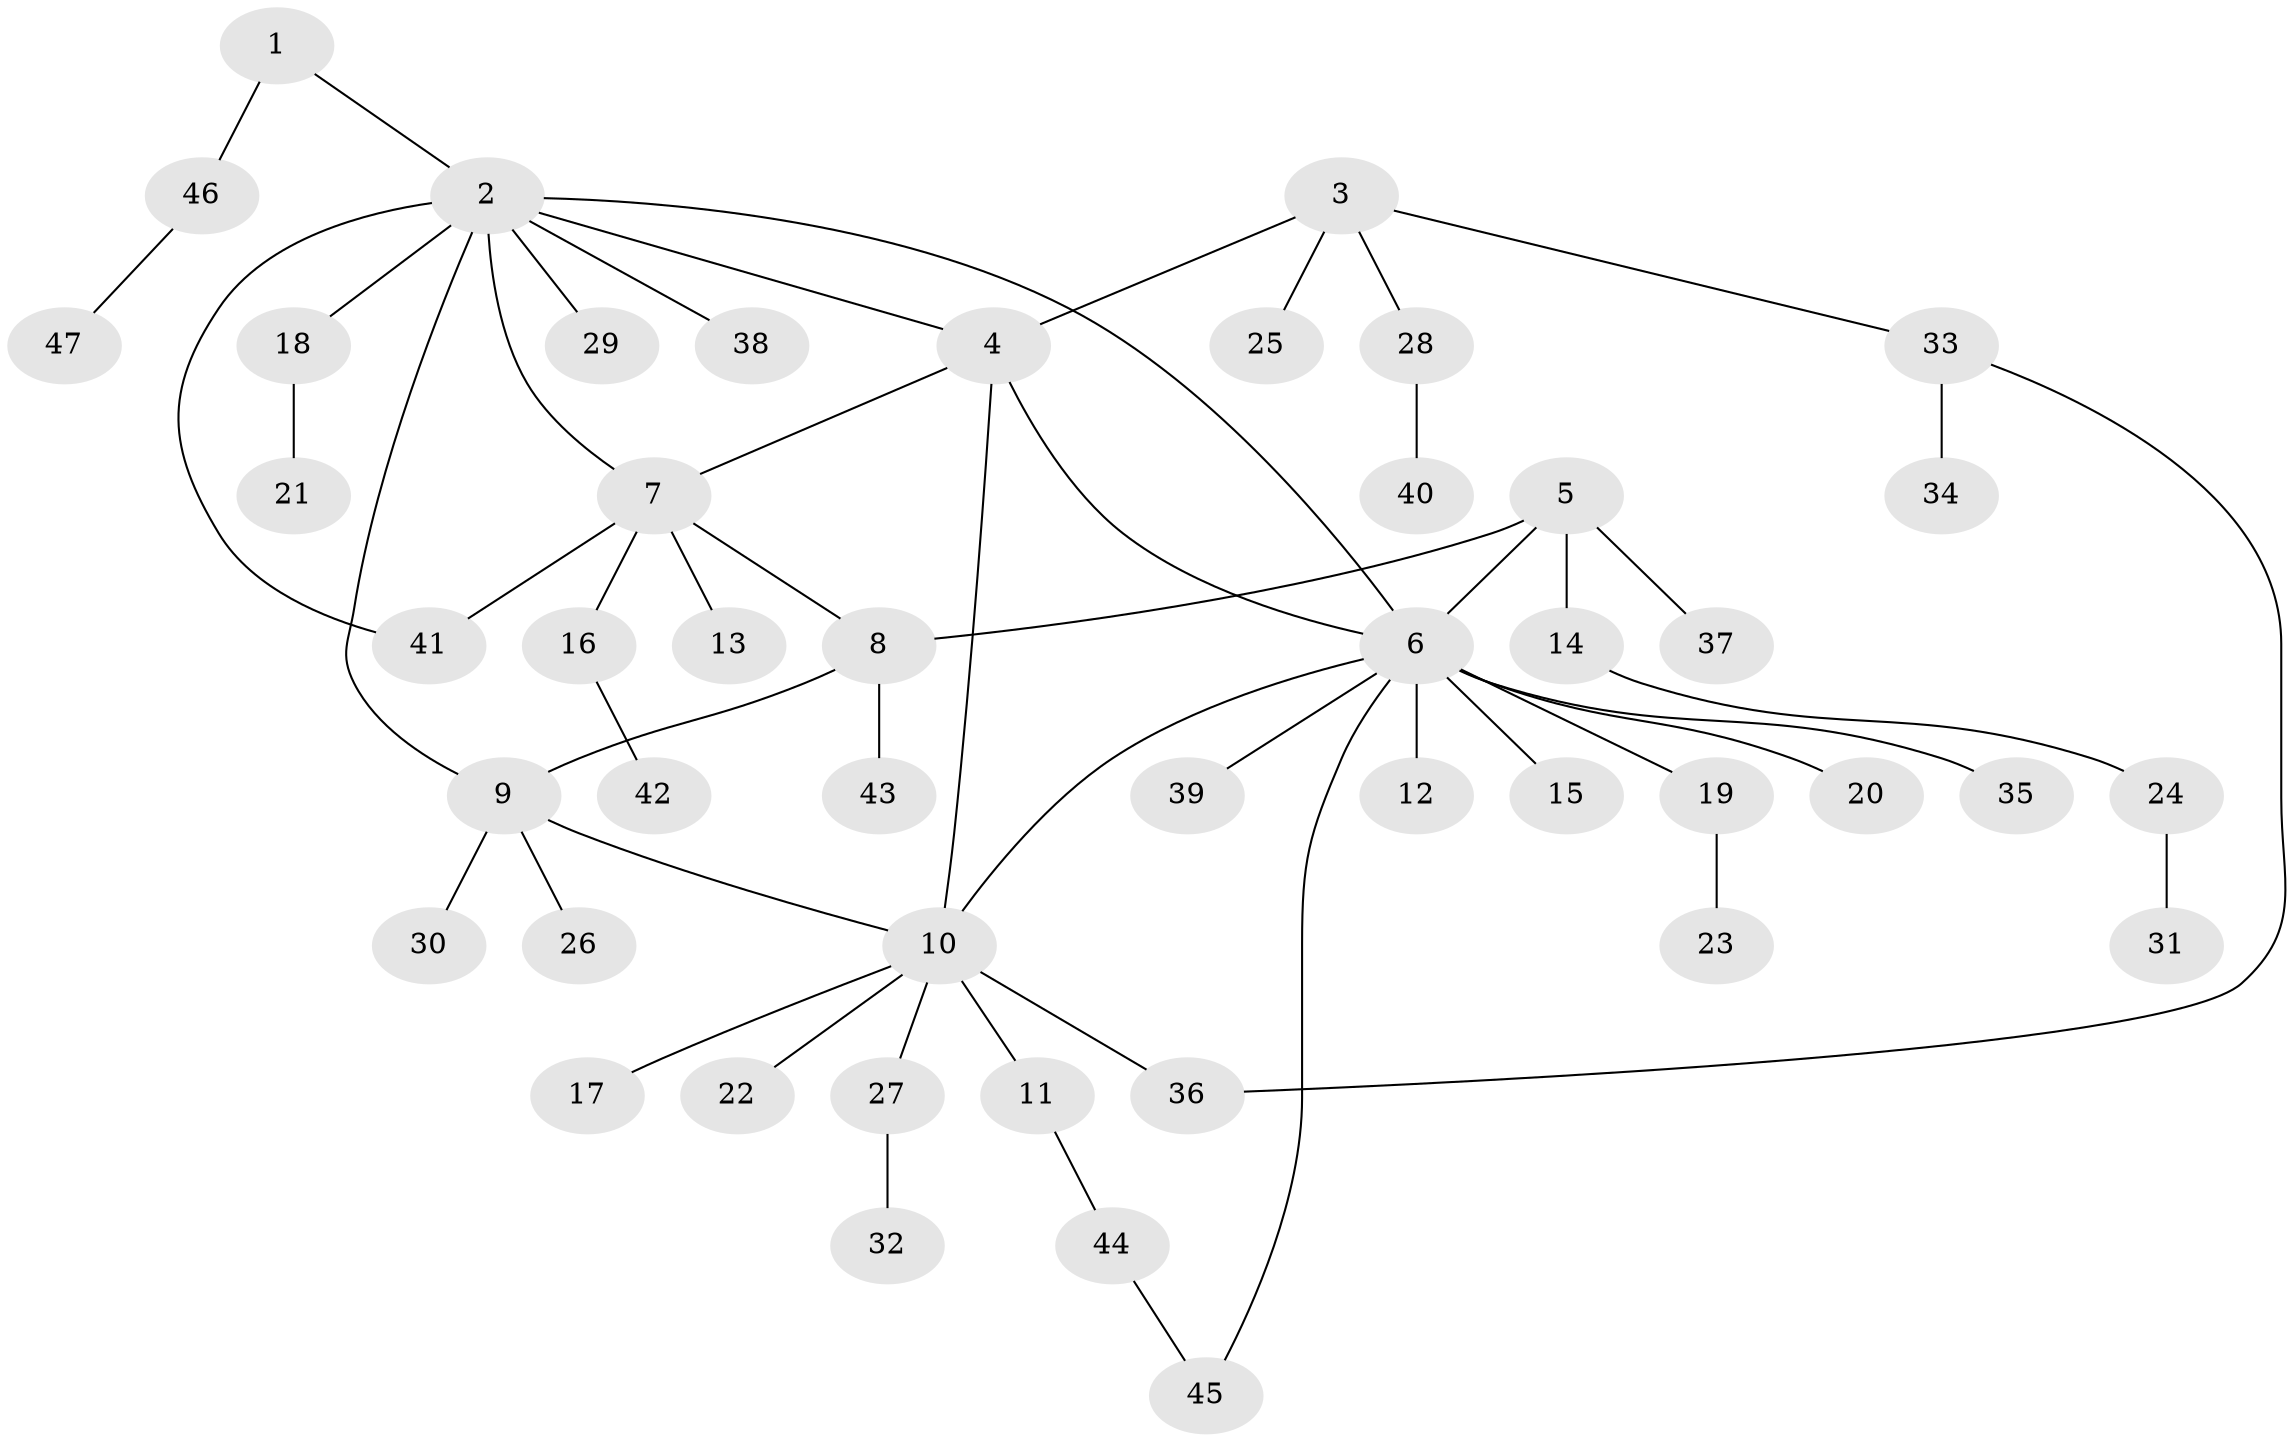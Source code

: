 // coarse degree distribution, {3: 0.3333333333333333, 5: 0.13333333333333333, 7: 0.06666666666666667, 1: 0.4, 2: 0.06666666666666667}
// Generated by graph-tools (version 1.1) at 2025/52/03/04/25 22:52:06]
// undirected, 47 vertices, 55 edges
graph export_dot {
  node [color=gray90,style=filled];
  1;
  2;
  3;
  4;
  5;
  6;
  7;
  8;
  9;
  10;
  11;
  12;
  13;
  14;
  15;
  16;
  17;
  18;
  19;
  20;
  21;
  22;
  23;
  24;
  25;
  26;
  27;
  28;
  29;
  30;
  31;
  32;
  33;
  34;
  35;
  36;
  37;
  38;
  39;
  40;
  41;
  42;
  43;
  44;
  45;
  46;
  47;
  1 -- 2;
  1 -- 46;
  2 -- 4;
  2 -- 6;
  2 -- 7;
  2 -- 9;
  2 -- 18;
  2 -- 29;
  2 -- 38;
  2 -- 41;
  3 -- 4;
  3 -- 25;
  3 -- 28;
  3 -- 33;
  4 -- 6;
  4 -- 7;
  4 -- 10;
  5 -- 6;
  5 -- 8;
  5 -- 14;
  5 -- 37;
  6 -- 10;
  6 -- 12;
  6 -- 15;
  6 -- 19;
  6 -- 20;
  6 -- 35;
  6 -- 39;
  6 -- 45;
  7 -- 8;
  7 -- 13;
  7 -- 16;
  7 -- 41;
  8 -- 9;
  8 -- 43;
  9 -- 10;
  9 -- 26;
  9 -- 30;
  10 -- 11;
  10 -- 17;
  10 -- 22;
  10 -- 27;
  10 -- 36;
  11 -- 44;
  14 -- 24;
  16 -- 42;
  18 -- 21;
  19 -- 23;
  24 -- 31;
  27 -- 32;
  28 -- 40;
  33 -- 34;
  33 -- 36;
  44 -- 45;
  46 -- 47;
}
